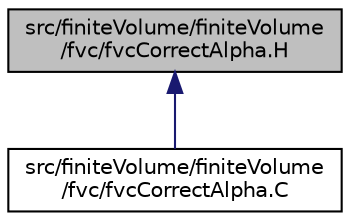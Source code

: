 digraph "src/finiteVolume/finiteVolume/fvc/fvcCorrectAlpha.H"
{
  bgcolor="transparent";
  edge [fontname="Helvetica",fontsize="10",labelfontname="Helvetica",labelfontsize="10"];
  node [fontname="Helvetica",fontsize="10",shape=record];
  Node1 [label="src/finiteVolume/finiteVolume\l/fvc/fvcCorrectAlpha.H",height=0.2,width=0.4,color="black", fillcolor="grey75", style="filled" fontcolor="black"];
  Node1 -> Node2 [dir="back",color="midnightblue",fontsize="10",style="solid",fontname="Helvetica"];
  Node2 [label="src/finiteVolume/finiteVolume\l/fvc/fvcCorrectAlpha.C",height=0.2,width=0.4,color="black",URL="$fvcCorrectAlpha_8C.html",tooltip="Correct flux-U difference in the internal loop using relaxation factor. "];
}
